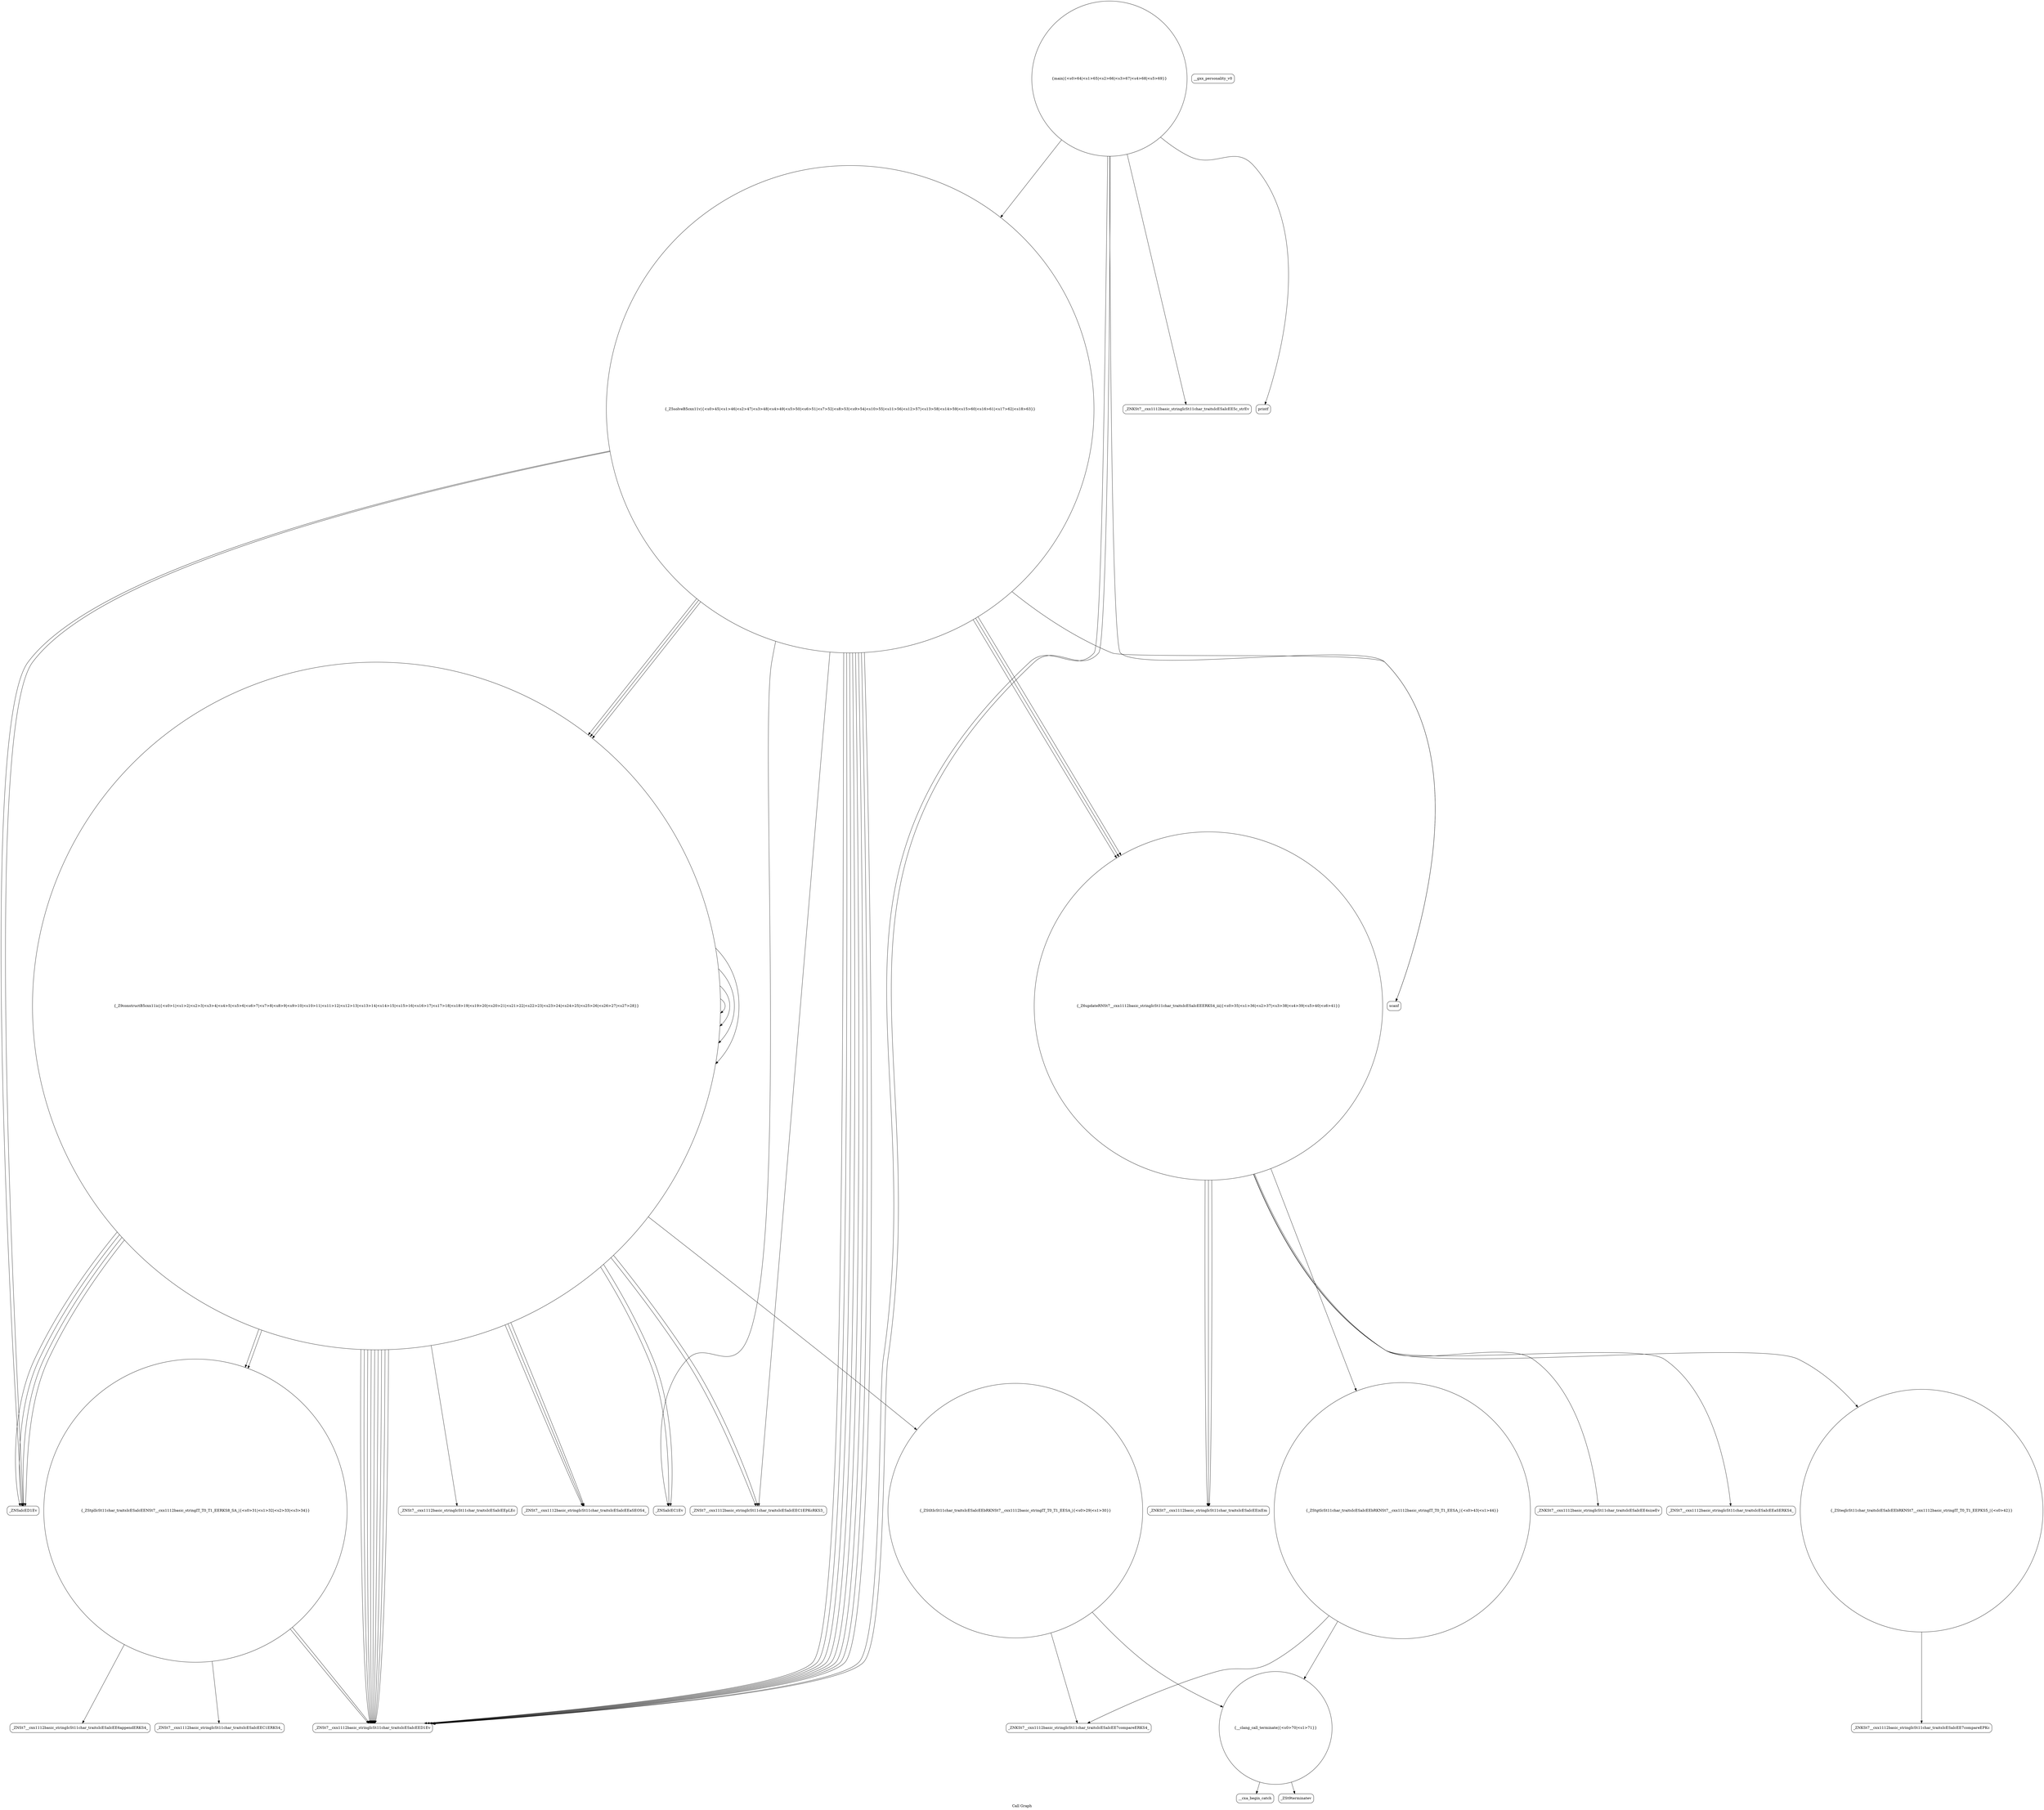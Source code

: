 digraph "Call Graph" {
	label="Call Graph";

	Node0x5559b6613080 [shape=record,shape=circle,label="{_Z9constructB5cxx11ic|{<s0>1|<s1>2|<s2>3|<s3>4|<s4>5|<s5>6|<s6>7|<s7>8|<s8>9|<s9>10|<s10>11|<s11>12|<s12>13|<s13>14|<s14>15|<s15>16|<s16>17|<s17>18|<s18>19|<s19>20|<s20>21|<s21>22|<s22>23|<s23>24|<s24>25|<s25>26|<s26>27|<s27>28}}"];
	Node0x5559b6613080:s0 -> Node0x5559b6613510[color=black];
	Node0x5559b6613080:s1 -> Node0x5559b6613590[color=black];
	Node0x5559b6613080:s2 -> Node0x5559b6613690[color=black];
	Node0x5559b6613080:s3 -> Node0x5559b6613710[color=black];
	Node0x5559b6613080:s4 -> Node0x5559b6613690[color=black];
	Node0x5559b6613080:s5 -> Node0x5559b6613790[color=black];
	Node0x5559b6613080:s6 -> Node0x5559b6613790[color=black];
	Node0x5559b6613080:s7 -> Node0x5559b6613080[color=black];
	Node0x5559b6613080:s8 -> Node0x5559b6613510[color=black];
	Node0x5559b6613080:s9 -> Node0x5559b6613590[color=black];
	Node0x5559b6613080:s10 -> Node0x5559b6613690[color=black];
	Node0x5559b6613080:s11 -> Node0x5559b6613080[color=black];
	Node0x5559b6613080:s12 -> Node0x5559b6613810[color=black];
	Node0x5559b6613080:s13 -> Node0x5559b6613790[color=black];
	Node0x5559b6613080:s14 -> Node0x5559b6613690[color=black];
	Node0x5559b6613080:s15 -> Node0x5559b6613790[color=black];
	Node0x5559b6613080:s16 -> Node0x5559b6613080[color=black];
	Node0x5559b6613080:s17 -> Node0x5559b6613810[color=black];
	Node0x5559b6613080:s18 -> Node0x5559b6613790[color=black];
	Node0x5559b6613080:s19 -> Node0x5559b6613080[color=black];
	Node0x5559b6613080:s20 -> Node0x5559b6613810[color=black];
	Node0x5559b6613080:s21 -> Node0x5559b6613790[color=black];
	Node0x5559b6613080:s22 -> Node0x5559b6613890[color=black];
	Node0x5559b6613080:s23 -> Node0x5559b6613910[color=black];
	Node0x5559b6613080:s24 -> Node0x5559b6613910[color=black];
	Node0x5559b6613080:s25 -> Node0x5559b6613790[color=black];
	Node0x5559b6613080:s26 -> Node0x5559b6613790[color=black];
	Node0x5559b6613080:s27 -> Node0x5559b6613790[color=black];
	Node0x5559b6614190 [shape=record,shape=Mrecord,label="{_ZNSt7__cxx1112basic_stringIcSt11char_traitsIcESaIcEE6appendERKS4_}"];
	Node0x5559b6613810 [shape=record,shape=Mrecord,label="{_ZNSt7__cxx1112basic_stringIcSt11char_traitsIcESaIcEEaSEOS4_}"];
	Node0x5559b6613b90 [shape=record,shape=circle,label="{_ZStgtIcSt11char_traitsIcESaIcEEbRKNSt7__cxx1112basic_stringIT_T0_T1_EESA_|{<s0>43|<s1>44}}"];
	Node0x5559b6613b90:s0 -> Node0x5559b6613f10[color=black];
	Node0x5559b6613b90:s1 -> Node0x5559b6613f90[color=black];
	Node0x5559b6613f10 [shape=record,shape=Mrecord,label="{_ZNKSt7__cxx1112basic_stringIcSt11char_traitsIcESaIcEE7compareERKS4_}"];
	Node0x5559b6613590 [shape=record,shape=Mrecord,label="{_ZNSt7__cxx1112basic_stringIcSt11char_traitsIcESaIcEEC1EPKcRKS3_}"];
	Node0x5559b6613910 [shape=record,shape=circle,label="{_ZStplIcSt11char_traitsIcESaIcEENSt7__cxx1112basic_stringIT_T0_T1_EERKS8_SA_|{<s0>31|<s1>32|<s2>33|<s3>34}}"];
	Node0x5559b6613910:s0 -> Node0x5559b6614110[color=black];
	Node0x5559b6613910:s1 -> Node0x5559b6614190[color=black];
	Node0x5559b6613910:s2 -> Node0x5559b6613790[color=black];
	Node0x5559b6613910:s3 -> Node0x5559b6613790[color=black];
	Node0x5559b6613c90 [shape=record,shape=circle,label="{_Z5solveB5cxx11v|{<s0>45|<s1>46|<s2>47|<s3>48|<s4>49|<s5>50|<s6>51|<s7>52|<s8>53|<s9>54|<s10>55|<s11>56|<s12>57|<s13>58|<s14>59|<s15>60|<s16>61|<s17>62|<s18>63}}"];
	Node0x5559b6613c90:s0 -> Node0x5559b6613d10[color=black];
	Node0x5559b6613c90:s1 -> Node0x5559b6613510[color=black];
	Node0x5559b6613c90:s2 -> Node0x5559b6613590[color=black];
	Node0x5559b6613c90:s3 -> Node0x5559b6613690[color=black];
	Node0x5559b6613c90:s4 -> Node0x5559b6613080[color=black];
	Node0x5559b6613c90:s5 -> Node0x5559b6613990[color=black];
	Node0x5559b6613c90:s6 -> Node0x5559b6613790[color=black];
	Node0x5559b6613c90:s7 -> Node0x5559b6613080[color=black];
	Node0x5559b6613c90:s8 -> Node0x5559b6613990[color=black];
	Node0x5559b6613c90:s9 -> Node0x5559b6613790[color=black];
	Node0x5559b6613c90:s10 -> Node0x5559b6613080[color=black];
	Node0x5559b6613c90:s11 -> Node0x5559b6613990[color=black];
	Node0x5559b6613c90:s12 -> Node0x5559b6613790[color=black];
	Node0x5559b6613c90:s13 -> Node0x5559b6613690[color=black];
	Node0x5559b6613c90:s14 -> Node0x5559b6613790[color=black];
	Node0x5559b6613c90:s15 -> Node0x5559b6613790[color=black];
	Node0x5559b6613c90:s16 -> Node0x5559b6613790[color=black];
	Node0x5559b6613c90:s17 -> Node0x5559b6613790[color=black];
	Node0x5559b6613c90:s18 -> Node0x5559b6613790[color=black];
	Node0x5559b6614010 [shape=record,shape=Mrecord,label="{__cxa_begin_catch}"];
	Node0x5559b6613690 [shape=record,shape=Mrecord,label="{_ZNSaIcED1Ev}"];
	Node0x5559b6613a10 [shape=record,shape=Mrecord,label="{_ZNKSt7__cxx1112basic_stringIcSt11char_traitsIcESaIcEE4sizeEv}"];
	Node0x5559b6613d90 [shape=record,shape=circle,label="{main|{<s0>64|<s1>65|<s2>66|<s3>67|<s4>68|<s5>69}}"];
	Node0x5559b6613d90:s0 -> Node0x5559b6613d10[color=black];
	Node0x5559b6613d90:s1 -> Node0x5559b6613c90[color=black];
	Node0x5559b6613d90:s2 -> Node0x5559b6613e90[color=black];
	Node0x5559b6613d90:s3 -> Node0x5559b6613e10[color=black];
	Node0x5559b6613d90:s4 -> Node0x5559b6613790[color=black];
	Node0x5559b6613d90:s5 -> Node0x5559b6613790[color=black];
	Node0x5559b6614110 [shape=record,shape=Mrecord,label="{_ZNSt7__cxx1112basic_stringIcSt11char_traitsIcESaIcEEC1ERKS4_}"];
	Node0x5559b6613790 [shape=record,shape=Mrecord,label="{_ZNSt7__cxx1112basic_stringIcSt11char_traitsIcESaIcEED1Ev}"];
	Node0x5559b6613b10 [shape=record,shape=circle,label="{_ZSteqIcSt11char_traitsIcESaIcEEbRKNSt7__cxx1112basic_stringIT_T0_T1_EEPKS5_|{<s0>42}}"];
	Node0x5559b6613b10:s0 -> Node0x5559b6614210[color=black];
	Node0x5559b6613e90 [shape=record,shape=Mrecord,label="{_ZNKSt7__cxx1112basic_stringIcSt11char_traitsIcESaIcEE5c_strEv}"];
	Node0x5559b6613510 [shape=record,shape=Mrecord,label="{_ZNSaIcEC1Ev}"];
	Node0x5559b6614210 [shape=record,shape=Mrecord,label="{_ZNKSt7__cxx1112basic_stringIcSt11char_traitsIcESaIcEE7compareEPKc}"];
	Node0x5559b6613890 [shape=record,shape=circle,label="{_ZStltIcSt11char_traitsIcESaIcEEbRKNSt7__cxx1112basic_stringIT_T0_T1_EESA_|{<s0>29|<s1>30}}"];
	Node0x5559b6613890:s0 -> Node0x5559b6613f10[color=black];
	Node0x5559b6613890:s1 -> Node0x5559b6613f90[color=black];
	Node0x5559b6613c10 [shape=record,shape=Mrecord,label="{_ZNSt7__cxx1112basic_stringIcSt11char_traitsIcESaIcEEaSERKS4_}"];
	Node0x5559b6613f90 [shape=record,shape=circle,label="{__clang_call_terminate|{<s0>70|<s1>71}}"];
	Node0x5559b6613f90:s0 -> Node0x5559b6614010[color=black];
	Node0x5559b6613f90:s1 -> Node0x5559b6614090[color=black];
	Node0x5559b6613610 [shape=record,shape=Mrecord,label="{__gxx_personality_v0}"];
	Node0x5559b6613990 [shape=record,shape=circle,label="{_Z6updateRNSt7__cxx1112basic_stringIcSt11char_traitsIcESaIcEEERKS4_iii|{<s0>35|<s1>36|<s2>37|<s3>38|<s4>39|<s5>40|<s6>41}}"];
	Node0x5559b6613990:s0 -> Node0x5559b6613a10[color=black];
	Node0x5559b6613990:s1 -> Node0x5559b6613a90[color=black];
	Node0x5559b6613990:s2 -> Node0x5559b6613a90[color=black];
	Node0x5559b6613990:s3 -> Node0x5559b6613a90[color=black];
	Node0x5559b6613990:s4 -> Node0x5559b6613b10[color=black];
	Node0x5559b6613990:s5 -> Node0x5559b6613b90[color=black];
	Node0x5559b6613990:s6 -> Node0x5559b6613c10[color=black];
	Node0x5559b6613d10 [shape=record,shape=Mrecord,label="{scanf}"];
	Node0x5559b6614090 [shape=record,shape=Mrecord,label="{_ZSt9terminatev}"];
	Node0x5559b6613710 [shape=record,shape=Mrecord,label="{_ZNSt7__cxx1112basic_stringIcSt11char_traitsIcESaIcEEpLEc}"];
	Node0x5559b6613a90 [shape=record,shape=Mrecord,label="{_ZNKSt7__cxx1112basic_stringIcSt11char_traitsIcESaIcEEixEm}"];
	Node0x5559b6613e10 [shape=record,shape=Mrecord,label="{printf}"];
}
